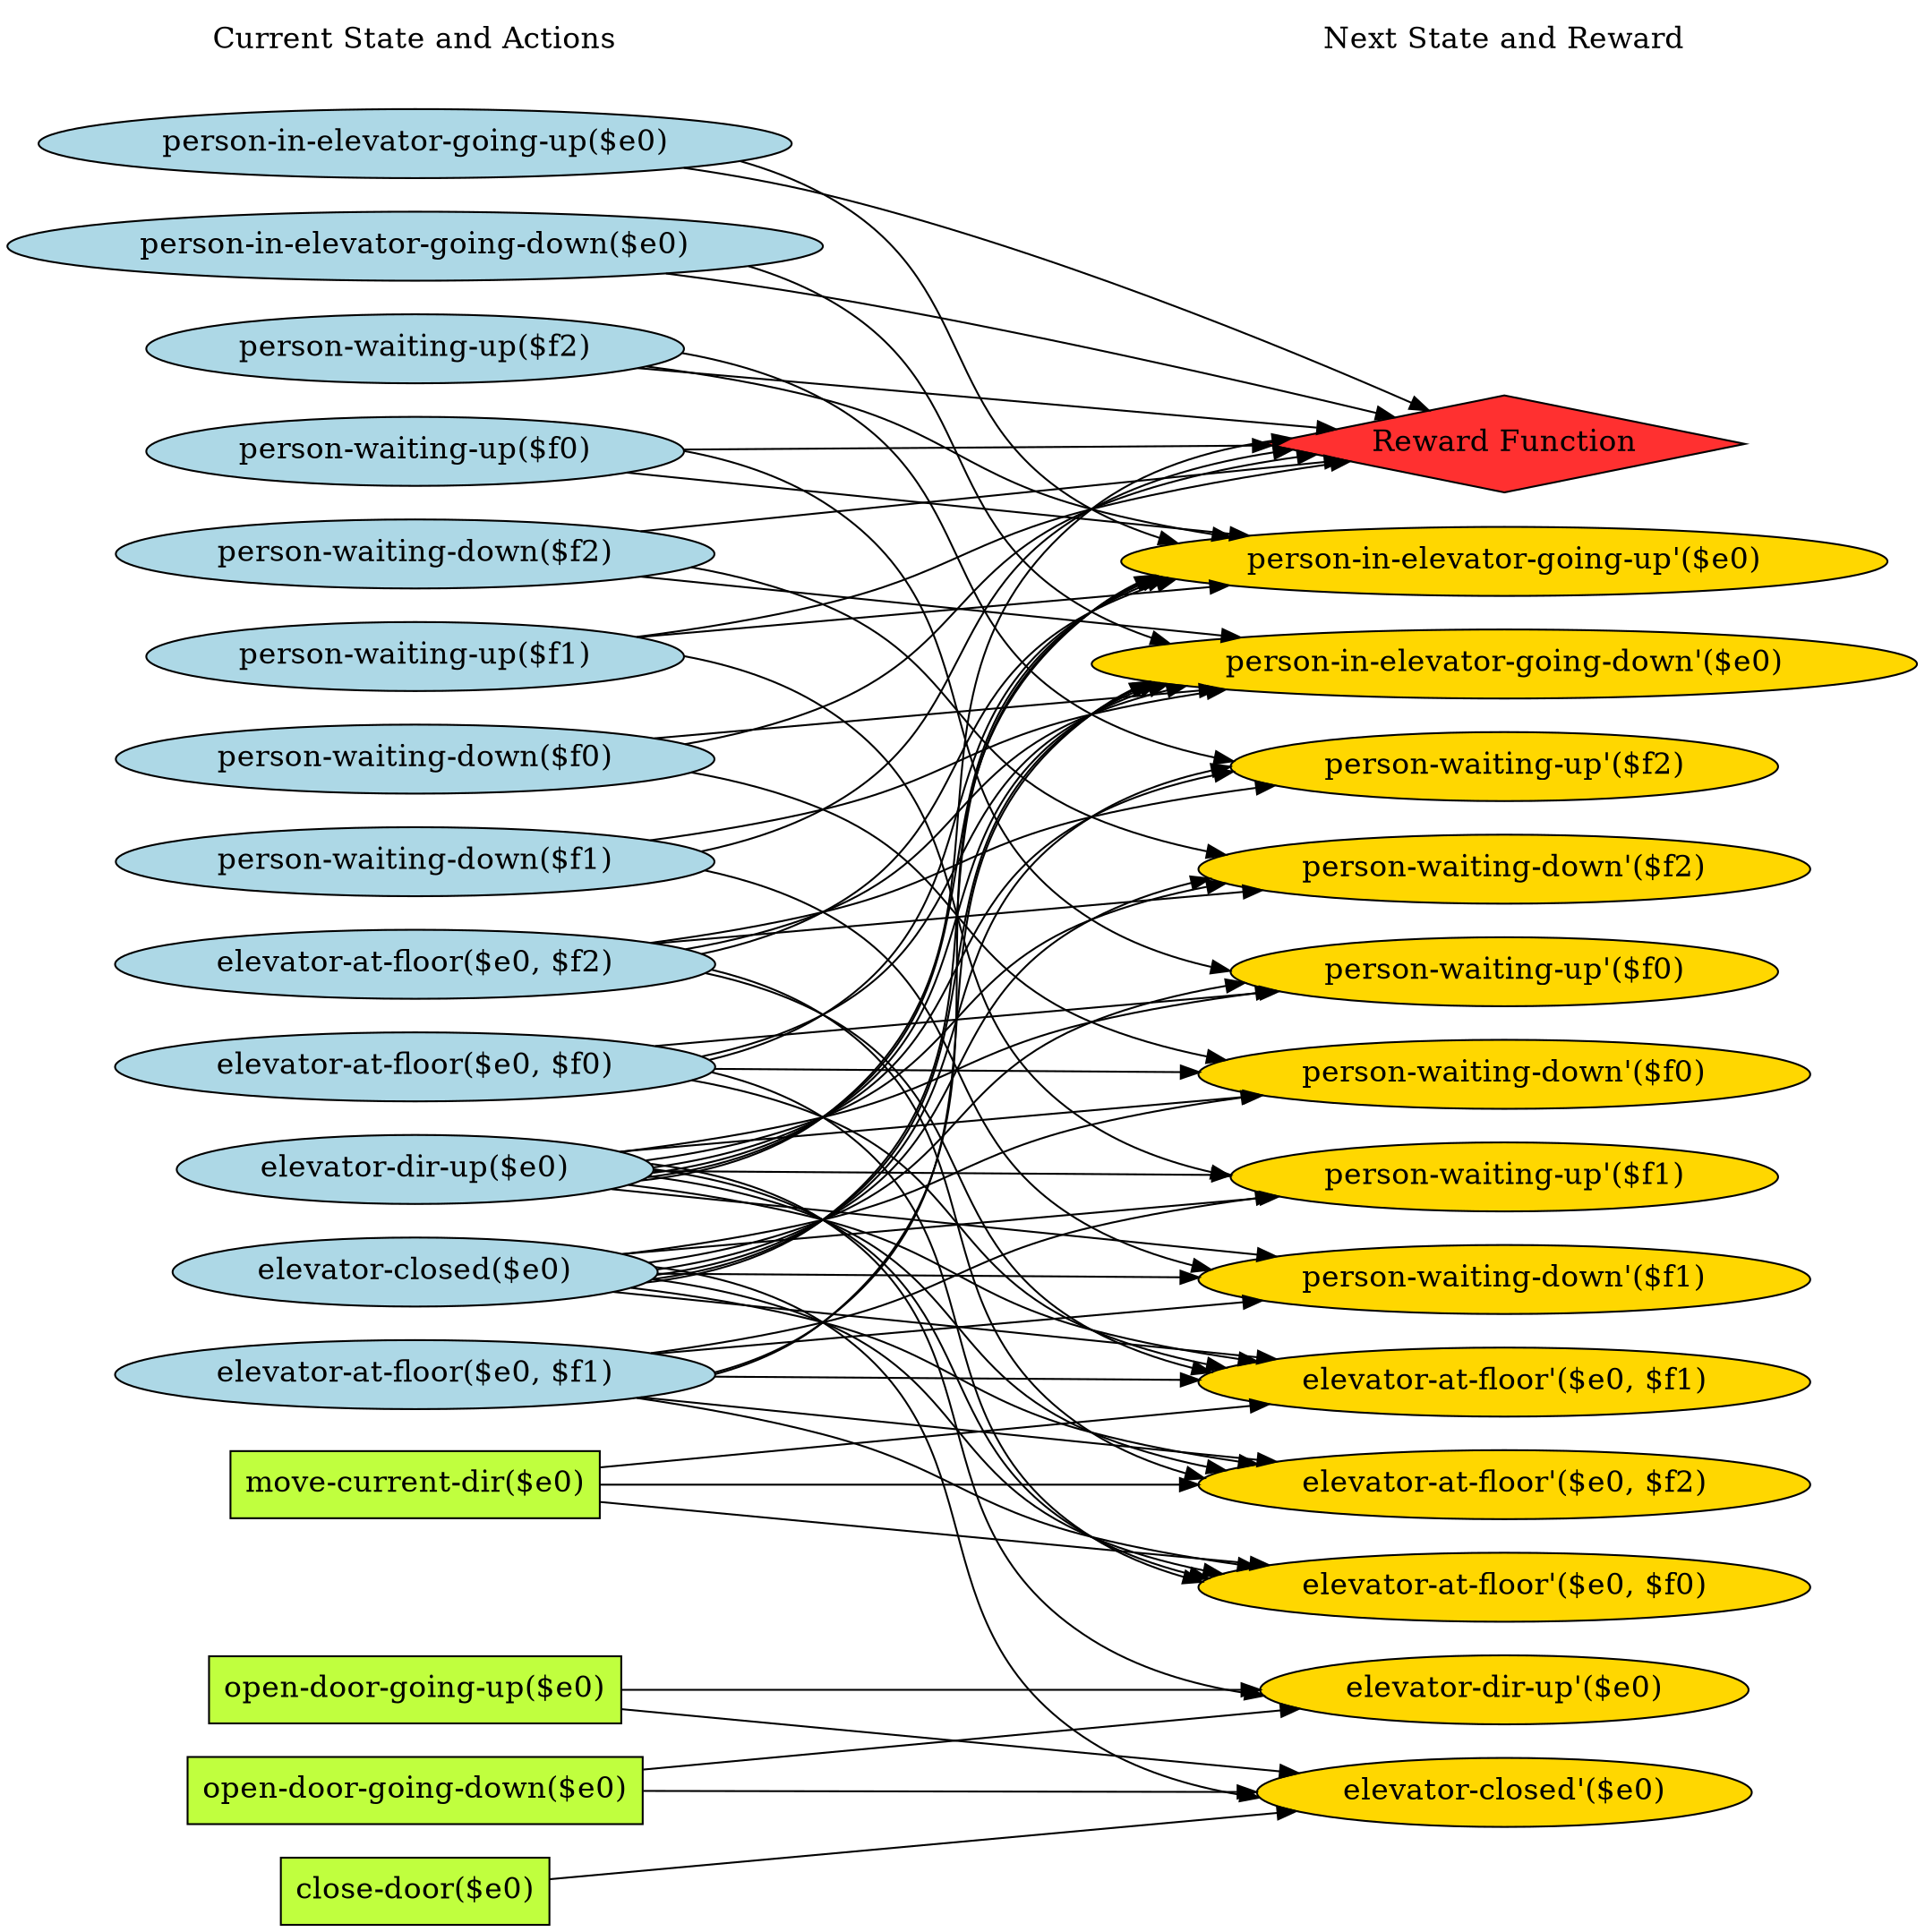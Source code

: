digraph G {
	graph [bb="0,0,858.18,1022",
		fontname=Helvetica,
		fontsize=16,
		rankdir=LR,
		ranksep=2.00,
		ratio=auto,
		size=600
	];
	node [fontsize=16,
		label="\N"
	];
	{
		graph [rank=same];
		"person-waiting-up($f0)"		 [color=black,
			fillcolor=lightblue,
			height=0.51069,
			pos="177.48,510",
			shape=ellipse,
			style=filled,
			width=3.2802];
		"person-waiting-down($f1)"		 [color=black,
			fillcolor=lightblue,
			height=0.51069,
			pos="177.48,455",
			shape=ellipse,
			style=filled,
			width=3.6534];
		"Current State and Actions"		 [color=black,
			fillcolor=white,
			height=0.5,
			pos="177.48,1004",
			shape=plaintext,
			style=bold,
			width=2.5139];
		"open-door-going-down($e0)"		 [color=black,
			fillcolor=olivedrab1,
			height=0.5,
			pos="177.48,72",
			shape=box,
			style=filled,
			width=2.7917];
		"elevator-closed($e0)"		 [color=black,
			fillcolor=lightblue,
			height=0.51069,
			pos="177.48,730",
			shape=ellipse,
			style=filled,
			width=2.8874];
		"elevator-at-floor($e0, $f1)"		 [color=black,
			fillcolor=lightblue,
			height=0.51069,
			pos="177.48,840",
			shape=ellipse,
			style=filled,
			width=3.6141];
		"open-door-going-up($e0)"		 [color=black,
			fillcolor=olivedrab1,
			height=0.5,
			pos="177.48,126",
			shape=box,
			style=filled,
			width=2.5278];
		"person-waiting-up($f2)"		 [color=black,
			fillcolor=lightblue,
			height=0.51069,
			pos="177.48,345",
			shape=ellipse,
			style=filled,
			width=3.2802];
		"person-waiting-down($f2)"		 [color=black,
			fillcolor=lightblue,
			height=0.51069,
			pos="177.48,235",
			shape=ellipse,
			style=filled,
			width=3.6534];
		"person-waiting-down($f0)"		 [color=black,
			fillcolor=lightblue,
			height=0.51069,
			pos="177.48,400",
			shape=ellipse,
			style=filled,
			width=3.6534];
		"elevator-dir-up($e0)"		 [color=black,
			fillcolor=lightblue,
			height=0.51069,
			pos="177.48,675",
			shape=ellipse,
			style=filled,
			width=2.8677];
		"move-current-dir($e0)"		 [color=black,
			fillcolor=olivedrab1,
			height=0.5,
			pos="177.48,895",
			shape=box,
			style=filled,
			width=2.2222];
		"person-in-elevator-going-up($e0)"		 [color=black,
			fillcolor=lightblue,
			height=0.51069,
			pos="177.48,290",
			shape=ellipse,
			style=filled,
			width=4.5569];
		"person-in-elevator-going-down($e0)"		 [color=black,
			fillcolor=lightblue,
			height=0.51069,
			pos="177.48,180",
			shape=ellipse,
			style=filled,
			width=4.9301];
		"close-door($e0)"		 [color=black,
			fillcolor=olivedrab1,
			height=0.5,
			pos="177.48,18",
			shape=box,
			style=filled,
			width=1.6389];
		"elevator-at-floor($e0, $f0)"		 [color=black,
			fillcolor=lightblue,
			height=0.51069,
			pos="177.48,785",
			shape=ellipse,
			style=filled,
			width=3.6141];
		"elevator-at-floor($e0, $f2)"		 [color=black,
			fillcolor=lightblue,
			height=0.51069,
			pos="177.48,620",
			shape=ellipse,
			style=filled,
			width=3.6141];
		"person-waiting-up($f1)"		 [color=black,
			fillcolor=lightblue,
			height=0.51069,
			pos="177.48,565",
			shape=ellipse,
			style=filled,
			width=3.2802];
	}
	{
		graph [rank=same];
		"elevator-at-floor'($e0, $f0)"		 [color=black,
			fillcolor=gold1,
			height=0.51069,
			pos="678.57,950",
			shape=ellipse,
			style=filled,
			width=3.673];
		"elevator-at-floor'($e0, $f2)"		 [color=black,
			fillcolor=gold1,
			height=0.51069,
			pos="678.57,840",
			shape=ellipse,
			style=filled,
			width=3.673];
		"person-waiting-up'($f2)"		 [color=black,
			fillcolor=gold1,
			height=0.51069,
			pos="678.57,565",
			shape=ellipse,
			style=filled,
			width=3.3391];
		"person-waiting-up'($f0)"		 [color=black,
			fillcolor=gold1,
			height=0.51069,
			pos="678.57,730",
			shape=ellipse,
			style=filled,
			width=3.3391];
		"person-waiting-down'($f1)"		 [color=black,
			fillcolor=gold1,
			height=0.51069,
			pos="678.57,675",
			shape=ellipse,
			style=filled,
			width=3.7123];
		"elevator-closed'($e0)"		 [color=black,
			fillcolor=gold1,
			height=0.51069,
			pos="678.57,72",
			shape=ellipse,
			style=filled,
			width=2.9463];
		"Next State and Reward"		 [color=black,
			fillcolor=white,
			height=0.5,
			pos="678.57,1004",
			shape=plaintext,
			style=bold,
			width=2.25];
		"Reward Function"		 [color=black,
			fillcolor=firebrick1,
			height=0.72222,
			pos="678.57,338",
			shape=diamond,
			style=filled,
			width=3.5278];
		"elevator-at-floor'($e0, $f1)"		 [color=black,
			fillcolor=gold1,
			height=0.51069,
			pos="678.57,895",
			shape=ellipse,
			style=filled,
			width=3.673];
		"person-waiting-down'($f0)"		 [color=black,
			fillcolor=gold1,
			height=0.51069,
			pos="678.57,620",
			shape=ellipse,
			style=filled,
			width=3.7123];
		"person-waiting-down'($f2)"		 [color=black,
			fillcolor=gold1,
			height=0.51069,
			pos="678.57,400",
			shape=ellipse,
			style=filled,
			width=3.7123];
		"person-waiting-up'($f1)"		 [color=black,
			fillcolor=gold1,
			height=0.51069,
			pos="678.57,785",
			shape=ellipse,
			style=filled,
			width=3.3391];
		"elevator-dir-up'($e0)"		 [color=black,
			fillcolor=gold1,
			height=0.51069,
			pos="678.57,127",
			shape=ellipse,
			style=filled,
			width=2.9266];
		"person-in-elevator-going-up'($e0)"		 [color=black,
			fillcolor=gold1,
			height=0.51069,
			pos="678.57,510",
			shape=ellipse,
			style=filled,
			width=4.6158];
		"person-in-elevator-going-down'($e0)"		 [color=black,
			fillcolor=gold1,
			height=0.51069,
			pos="678.57,455",
			shape=ellipse,
			style=filled,
			width=4.989];
	}
	"person-waiting-up($f0)" -> "person-waiting-up'($f0)"	 [color=black,
		pos="e,564.09,724.28 290.16,515.8 312.58,520.19 335.27,527.14 354.97,538 439.92,584.83 413.98,655.25 498.97,702 515.83,711.27 534.86,\
717.71 554.05,722.14",
		style=solid];
	"person-waiting-up($f0)" -> "Reward Function"	 [pos="e,592.92,346.54 283.97,501.89 307.95,497.7 332.85,491.42 354.97,482 428.82,450.55 425.7,405.78 498.97,373 525.04,361.33 554.97,353.54 \
582.78,348.34"];
	"person-waiting-up($f0)" -> "person-in-elevator-going-up'($e0)"	 [color=black,
		pos="e,512.36,510 295.81,510 357.33,510 433.93,510 502.33,510",
		style=solid];
	"person-waiting-down($f1)" -> "person-waiting-down'($f1)"	 [color=black,
		pos="e,556.11,667.61 298.05,462.45 317.86,466.87 337.58,473.42 354.97,483 439.92,529.83 413.98,600.25 498.97,647 513.57,655.03 529.79,\
660.93 546.34,665.25",
		style=solid];
	"person-waiting-down($f1)" -> "Reward Function"	 [pos="e,606.1,349.22 277.23,442.92 302.77,438.82 330.07,433.57 354.97,427 421.06,409.56 433.21,391.64 498.97,373 530.24,364.14 565.22,\
356.75 595.88,351.07"];
	"person-waiting-down($f1)" -> "person-in-elevator-going-down'($e0)"	 [color=black,
		pos="e,498.79,455 309.29,455 364.03,455 428.71,455 488.47,455",
		style=solid];
	"Current State and Actions" -> "Next State and Reward"	 [color=black,
		pos="e,597.46,1004 268,1004 358.21,1004 496.69,1004 587.21,1004",
		style=invis];
	"open-door-going-down($e0)" -> "elevator-closed'($e0)"	 [color=black,
		pos="e,572.35,72 278.28,72 360.24,72 476.38,72 562.29,72",
		style=solid];
	"open-door-going-down($e0)" -> "elevator-dir-up'($e0)"	 [color=black,
		pos="e,588.82,117.22 278.28,82.998 365.57,92.617 491.65,106.51 578.67,116.1",
		style=solid];
	"elevator-closed($e0)" -> "elevator-at-floor'($e0, $f0)"	 [color=black,
		pos="e,556.58,942.71 279.53,733.9 305.3,738.08 332.15,745.42 354.97,758 439.92,804.83 413.98,875.25 498.97,922 513.68,930.09 530.04,936.03 \
546.73,940.35",
		style=solid];
	"elevator-closed($e0)" -> "elevator-at-floor'($e0, $f2)"	 [color=black,
		pos="e,577.63,828 264.48,740.1 293.49,744.44 325.87,750.32 354.97,758 421.06,775.44 432.86,794.62 498.97,812 520.91,817.77 544.71,822.52 \
567.56,826.35",
		style=solid];
	"elevator-closed($e0)" -> "person-waiting-up'($f2)"	 [color=black,
		pos="e,570.35,573.06 274.75,723.4 301.47,719.27 329.99,712.64 354.97,702 428.82,670.55 425.09,624.38 498.97,593 518.17,584.84 539.44,\
579.03 560.42,574.9",
		style=solid];
	"elevator-closed($e0)" -> "person-waiting-up'($f0)"	 [color=black,
		pos="e,557.92,730 281.59,730 358.73,730 464.74,730 547.67,730",
		style=solid];
	"elevator-closed($e0)" -> "person-waiting-down'($f1)"	 [color=black,
		pos="e,573.74,686.44 265.99,720.36 348.71,711.24 473.3,697.51 563.72,687.55",
		style=solid];
	"elevator-closed($e0)" -> "elevator-closed'($e0)"	 [color=black,
		pos="e,574.92,68.003 279.48,733.81 306.89,729.95 334.59,720.86 354.97,702 556.88,515.15 296.88,286.67 498.97,100 517,83.341 540.69,74.249 \
564.9,69.654",
		style=solid];
	"elevator-closed($e0)" -> "elevator-at-floor'($e0, $f1)"	 [color=black,
		pos="e,563.75,885.74 274.75,736.6 301.47,740.73 329.99,747.36 354.97,758 428.82,789.45 425.09,835.62 498.97,867 516.19,874.32 535.07,\
879.74 553.91,883.76",
		style=solid];
	"elevator-closed($e0)" -> "person-waiting-down'($f0)"	 [color=black,
		pos="e,577.17,632.08 264.48,719.9 293.49,715.56 325.87,709.68 354.97,702 421.06,684.56 432.86,665.38 498.97,648 520.78,642.26 544.42,\
637.54 567.15,633.72",
		style=solid];
	"elevator-closed($e0)" -> "person-waiting-down'($f2)"	 [color=black,
		pos="e,549.81,405.08 281.75,729.63 307.51,725.42 333.79,717.19 354.97,702 466.76,621.83 387.1,508.07 498.97,428 511.32,419.16 525.39,\
412.66 540.08,407.93",
		style=solid];
	"elevator-closed($e0)" -> "person-waiting-up'($f1)"	 [color=black,
		pos="e,580.34,774.28 265.99,739.64 350.74,748.98 479.41,763.16 570.28,773.18",
		style=solid];
	"elevator-closed($e0)" -> "person-in-elevator-going-up'($e0)"	 [color=black,
		pos="e,542.99,520.65 279.53,726.1 305.3,721.92 332.15,714.58 354.97,702 439.92,655.17 413.98,584.75 498.97,538 509.71,532.09 521.33,527.33 \
533.31,523.51",
		style=solid];
	"elevator-closed($e0)" -> "person-in-elevator-going-down'($e0)"	 [color=black,
		pos="e,534.59,466.17 281.24,728.13 306.86,723.91 333.2,716.05 354.97,702 452.84,638.82 401.04,546.09 498.97,483 507.09,477.76 515.85,\
473.38 524.97,469.73",
		style=solid];
	"elevator-at-floor($e0, $f1)" -> "elevator-at-floor'($e0, $f0)"	 [color=black,
		pos="e,577.63,938 276.77,852 302.44,856.11 329.92,861.39 354.97,868 421.06,885.44 432.86,904.62 498.97,922 520.91,927.77 544.71,932.52 \
567.56,936.35",
		style=solid];
	"elevator-at-floor($e0, $f1)" -> "elevator-at-floor'($e0, $f2)"	 [color=black,
		pos="e,546.33,840 307.66,840 377.73,840 464.44,840 536.3,840",
		style=solid];
	"elevator-at-floor($e0, $f1)" -> "person-waiting-down'($f1)"	 [color=black,
		pos="e,563.28,684.35 290.49,830.7 312.42,826.54 334.85,820.57 354.97,812 428.82,780.55 425.09,734.38 498.97,703 515.99,695.77 534.63,\
690.39 553.25,686.38",
		style=solid];
	"elevator-at-floor($e0, $f1)" -> "elevator-at-floor'($e0, $f1)"	 [color=black,
		pos="e,574.22,883.61 280.69,851.26 363.12,860.35 478.98,873.11 564.24,882.51",
		style=solid];
	"elevator-at-floor($e0, $f1)" -> "person-waiting-up'($f1)"	 [color=black,
		pos="e,580.59,795.69 280.69,828.74 365.18,819.43 484.78,806.25 570.57,796.79",
		style=solid];
	"elevator-at-floor($e0, $f1)" -> "person-in-elevator-going-up'($e0)"	 [color=black,
		pos="e,535.64,519.42 303.37,835.09 321.82,830.27 339.72,822.94 354.97,812 466.76,731.83 387.1,618.07 498.97,538 507.38,531.98 516.59,\
527.04 526.25,523.01",
		style=solid];
	"elevator-at-floor($e0, $f1)" -> "person-in-elevator-going-down'($e0)"	 [color=black,
		pos="e,530.15,465.49 304.53,835.91 322.72,830.96 340.24,823.38 354.97,812 481.28,714.42 372.57,580.47 498.97,483 505.76,477.77 513.13,\
473.33 520.88,469.58",
		style=solid];
	"open-door-going-up($e0)" -> "elevator-closed'($e0)"	 [color=black,
		pos="e,588.18,81.672 268.58,116.25 355.85,106.81 487.91,92.521 578.2,82.751",
		style=solid];
	"open-door-going-up($e0)" -> "elevator-dir-up'($e0)"	 [color=black,
		pos="e,573.06,126.79 268.58,126.18 351.03,126.35 473.46,126.59 562.88,126.77",
		style=solid];
	"person-waiting-up($f2)" -> "person-waiting-up'($f2)"	 [color=black,
		pos="e,564.09,559.28 290.16,350.8 312.58,355.19 335.27,362.14 354.97,373 439.92,419.83 413.98,490.25 498.97,537 515.83,546.27 534.86,\
552.71 554.05,557.14",
		style=solid];
	"person-waiting-up($f2)" -> "Reward Function"	 [pos="e,559.42,339.66 295.18,343.36 371.28,342.3 470.63,340.9 548.99,339.8"];
	"person-waiting-up($f2)" -> "person-in-elevator-going-up'($e0)"	 [color=black,
		pos="e,550.96,498.12 283.97,353.11 307.95,357.3 332.85,363.58 354.97,373 428.82,404.45 425.09,450.62 498.97,482 512.23,487.63 526.48,\
492.15 540.93,495.76",
		style=solid];
	"person-waiting-down($f2)" -> "Reward Function"	 [pos="e,621.31,323.64 269.39,248.16 296.95,252.49 327.26,257.59 354.97,263 444.34,280.46 546.6,305.02 611.6,321.21"];
	"person-waiting-down($f2)" -> "person-waiting-down'($f2)"	 [color=black,
		pos="e,561.37,391.09 290.99,244.32 312.77,248.48 335.01,254.45 354.97,263 428.99,294.72 424.83,341.55 498.97,373 515.41,379.97 533.38,\
385.18 551.37,389.06",
		style=solid];
	"person-waiting-down($f2)" -> "person-in-elevator-going-down'($e0)"	 [color=black,
		pos="e,539.27,443.3 298.05,242.45 317.86,246.87 337.58,253.42 354.97,263 439.92,309.83 413.98,380.25 498.97,427 508.55,432.27 518.83,\
436.62 529.44,440.21",
		style=solid];
	"person-waiting-down($f0)" -> "Reward Function"	 [pos="e,599.05,347.75 276.49,387.82 367.38,376.53 501.43,359.88 589.12,348.99"];
	"person-waiting-down($f0)" -> "person-waiting-down'($f0)"	 [color=black,
		pos="e,556.11,612.61 298.05,407.45 317.86,411.87 337.58,418.42 354.97,428 439.92,474.83 413.98,545.25 498.97,592 513.57,600.03 529.79,\
605.93 546.34,610.25",
		style=solid];
	"person-waiting-down($f0)" -> "person-in-elevator-going-down'($e0)"	 [color=black,
		pos="e,555.53,441.55 281.29,411.33 357.79,419.76 462.84,431.34 545.55,440.45",
		style=solid];
	"elevator-dir-up($e0)" -> "elevator-at-floor'($e0, $f0)"	 [color=black,
		pos="e,553.04,944.18 280.32,676.72 306.23,680.9 332.94,688.78 354.97,703 452.84,766.18 401.04,858.91 498.97,922 512.41,930.66 527.57,\
936.98 543.23,941.55",
		style=solid];
	"elevator-dir-up($e0)" -> "elevator-at-floor'($e0, $f2)"	 [color=black,
		pos="e,563.75,830.74 274.29,681.53 301.15,685.65 329.85,692.3 354.97,703 428.82,734.45 425.09,780.62 498.97,812 516.19,819.32 535.07,\
824.74 553.91,828.76",
		style=solid];
	"elevator-dir-up($e0)" -> "person-waiting-up'($f2)"	 [color=black,
		pos="e,582.75,576.2 264.04,664.97 293.15,660.62 325.72,654.72 354.97,647 421.06,629.56 432.86,610.38 498.97,593 522.58,586.79 548.33,\
581.77 572.74,577.79",
		style=solid];
	"elevator-dir-up($e0)" -> "person-waiting-up'($f0)"	 [color=black,
		pos="e,580.66,719.32 265.7,684.61 350.54,693.96 479.6,708.18 570.59,718.21",
		style=solid];
	"elevator-dir-up($e0)" -> "person-waiting-down'($f1)"	 [color=black,
		pos="e,544.84,675 280.99,675 354.17,675 453.57,675 534.55,675",
		style=solid];
	"elevator-dir-up($e0)" -> "Reward Function"	 [pos="e,573.33,342.6 280.84,674.78 306.88,670.62 333.54,662.37 354.97,647 466.76,566.83 388.64,455.18 498.97,373 517.7,359.04 540.52,350.23 \
563.49,344.75"];
	"elevator-dir-up($e0)" -> "elevator-at-floor'($e0, $f1)"	 [color=black,
		pos="e,556.58,887.71 278.61,678.75 304.66,682.91 331.87,690.27 354.97,703 439.92,749.83 413.98,820.25 498.97,867 513.68,875.09 530.04,\
881.03 546.73,885.35",
		style=solid];
	"elevator-dir-up($e0)" -> "person-waiting-down'($f0)"	 [color=black,
		pos="e,573.62,631.46 265.7,665.39 348.39,656.28 473.07,642.54 563.59,632.56",
		style=solid];
	"elevator-dir-up($e0)" -> "person-waiting-down'($f2)"	 [color=black,
		pos="e,552.11,406.05 280.32,673.28 306.23,669.1 332.94,661.22 354.97,647 452.84,583.82 401.04,491.09 498.97,428 512.06,419.56 526.79,\
413.35 542.03,408.8",
		style=solid];
	"elevator-dir-up($e0)" -> "person-waiting-up'($f1)"	 [color=black,
		pos="e,582.75,773.8 264.04,685.03 293.15,689.38 325.72,695.28 354.97,703 421.06,720.44 432.86,739.62 498.97,757 522.58,763.21 548.33,\
768.23 572.74,772.21",
		style=solid];
	"elevator-dir-up($e0)" -> "elevator-dir-up'($e0)"	 [color=black,
		pos="e,654.09,144.95 280.84,676.16 307.19,672.05 333.99,663.48 354.97,647 485.31,544.62 406.12,440.3 498.97,303 540.97,240.88 607.31,\
182.68 646.22,151.24",
		style=solid];
	"elevator-dir-up($e0)" -> "person-in-elevator-going-up'($e0)"	 [color=black,
		pos="e,550.96,521.88 274.29,668.47 301.15,664.35 329.85,657.7 354.97,647 428.82,615.55 425.09,569.38 498.97,538 512.23,532.37 526.48,\
527.85 540.93,524.24",
		style=solid];
	"elevator-dir-up($e0)" -> "person-in-elevator-going-down'($e0)"	 [color=black,
		pos="e,539.27,466.7 278.61,671.25 304.66,667.09 331.87,659.73 354.97,647 439.92,600.17 413.98,529.75 498.97,483 508.55,477.73 518.83,\
473.38 529.44,469.79",
		style=solid];
	"move-current-dir($e0)" -> "elevator-at-floor'($e0, $f0)"	 [color=black,
		pos="e,574.18,938.61 257.57,903.71 340.18,912.82 470.53,927.18 564.1,937.5",
		style=solid];
	"move-current-dir($e0)" -> "elevator-at-floor'($e0, $f2)"	 [color=black,
		pos="e,574.18,851.39 257.57,886.29 340.18,877.18 470.53,862.82 564.1,852.5",
		style=solid];
	"move-current-dir($e0)" -> "elevator-at-floor'($e0, $f1)"	 [color=black,
		pos="e,545.89,895 257.57,895 332.14,895 445.63,895 535.84,895",
		style=solid];
	"person-in-elevator-going-up($e0)" -> "Reward Function"	 [pos="e,591.82,329.75 302.5,301.93 388.87,310.23 502.39,321.15 581.82,328.79"];
	"person-in-elevator-going-up($e0)" -> "person-in-elevator-going-up'($e0)"	 [color=black,
		pos="e,542.99,499.35 311.47,300.79 326.67,304.99 341.52,310.59 354.97,318 439.92,364.83 413.98,435.25 498.97,482 509.71,487.91 521.33,\
492.67 533.31,496.49",
		style=solid];
	"person-in-elevator-going-down($e0)" -> "Reward Function"	 [pos="e,640.3,319.74 291.8,194.09 312.98,197.82 334.79,202.41 354.97,208 456.54,236.13 569.57,286.33 631.22,315.43"];
	"person-in-elevator-going-down($e0)" -> "person-in-elevator-going-down'($e0)"	 [color=black,
		pos="e,534.59,443.83 319.33,191.17 331.92,195.43 344.02,200.93 354.97,208 452.84,271.18 401.04,363.91 498.97,427 507.09,432.24 515.85,\
436.62 524.97,440.27",
		style=solid];
	"close-door($e0)" -> "elevator-closed'($e0)"	 [color=black,
		pos="e,588.19,62.329 236.71,24.3 320.45,33.36 476.02,50.192 578.16,61.244",
		style=solid];
	"elevator-at-floor($e0, $f0)" -> "elevator-at-floor'($e0, $f0)"	 [color=black,
		pos="e,563.75,940.74 290.49,794.3 312.42,798.46 334.85,804.43 354.97,813 428.82,844.45 425.09,890.62 498.97,922 516.19,929.32 535.07,\
934.74 553.91,938.76",
		style=solid];
	"elevator-at-floor($e0, $f0)" -> "person-waiting-up'($f0)"	 [color=black,
		pos="e,580.59,740.69 280.69,773.74 365.18,764.43 484.78,751.25 570.57,741.79",
		style=solid];
	"elevator-at-floor($e0, $f0)" -> "elevator-at-floor'($e0, $f1)"	 [color=black,
		pos="e,577.63,883 276.77,797 302.44,801.11 329.92,806.39 354.97,813 421.06,830.44 432.86,849.62 498.97,867 520.91,872.77 544.71,877.52 \
567.56,881.35",
		style=solid];
	"elevator-at-floor($e0, $f0)" -> "person-waiting-down'($f0)"	 [color=black,
		pos="e,563.28,629.35 290.49,775.7 312.42,771.54 334.85,765.57 354.97,757 428.82,725.55 425.09,679.38 498.97,648 515.99,640.77 534.63,\
635.39 553.25,631.38",
		style=solid];
	"elevator-at-floor($e0, $f0)" -> "person-in-elevator-going-up'($e0)"	 [color=black,
		pos="e,538.24,519.97 301.09,779.1 320.12,774.45 338.81,767.43 354.97,757 452.84,693.82 401.04,601.09 498.97,538 508.16,532.08 518.16,\
527.25 528.57,523.33",
		style=solid];
	"elevator-at-floor($e0, $f0)" -> "person-in-elevator-going-down'($e0)"	 [color=black,
		pos="e,532.04,465.72 303.37,780.09 321.82,775.27 339.72,767.94 354.97,757 466.76,676.83 387.1,563.07 498.97,483 506.29,477.76 514.22,\
473.34 522.52,469.62",
		style=solid];
	"elevator-at-floor($e0, $f2)" -> "elevator-at-floor'($e0, $f2)"	 [color=black,
		pos="e,556.58,832.71 297.12,627.24 317.24,631.67 337.31,638.27 354.97,648 439.92,694.83 413.98,765.25 498.97,812 513.68,820.09 530.04,\
826.03 546.73,830.35",
		style=solid];
	"elevator-at-floor($e0, $f2)" -> "person-waiting-up'($f2)"	 [color=black,
		pos="e,580.59,575.69 280.69,608.74 365.18,599.43 484.78,586.25 570.57,576.79",
		style=solid];
	"elevator-at-floor($e0, $f2)" -> "elevator-at-floor'($e0, $f1)"	 [color=black,
		pos="e,553.04,889.18 301.09,625.9 320.12,630.55 338.81,637.57 354.97,648 452.84,711.18 401.04,803.91 498.97,867 512.41,875.66 527.57,\
881.98 543.23,886.55",
		style=solid];
	"elevator-at-floor($e0, $f2)" -> "person-waiting-down'($f2)"	 [color=black,
		pos="e,556.11,407.39 297.12,612.76 317.24,608.33 337.31,601.73 354.97,592 439.92,545.17 413.98,474.75 498.97,428 513.57,419.97 529.79,\
414.07 546.34,409.75",
		style=solid];
	"elevator-at-floor($e0, $f2)" -> "person-in-elevator-going-up'($e0)"	 [color=black,
		pos="e,567.28,523.69 276.77,608 302.44,603.89 329.92,598.61 354.97,592 421.06,574.56 432.86,555.38 498.97,538 517.66,533.08 537.7,528.91 \
557.36,525.41",
		style=solid];
	"elevator-at-floor($e0, $f2)" -> "person-in-elevator-going-down'($e0)"	 [color=black,
		pos="e,547.65,467.63 290.49,610.7 312.42,606.54 334.85,600.57 354.97,592 428.82,560.55 425.09,514.38 498.97,483 511.29,477.77 524.46,\
473.5 537.86,470.02",
		style=solid];
	"person-waiting-up($f1)" -> "Reward Function"	 [pos="e,583.54,344.68 290.16,559.2 312.58,554.81 335.27,547.86 354.97,537 439.92,490.17 414.88,421.35 498.97,373 521.46,360.07 547.89,\
351.83 573.43,346.61"];
	"person-waiting-up($f1)" -> "person-waiting-up'($f1)"	 [color=black,
		pos="e,564.09,779.28 290.16,570.8 312.58,575.19 335.27,582.14 354.97,593 439.92,639.83 413.98,710.25 498.97,757 515.83,766.27 534.86,\
772.71 554.05,777.14",
		style=solid];
	"person-waiting-up($f1)" -> "person-in-elevator-going-up'($e0)"	 [color=black,
		pos="e,559.97,522.96 274.42,554.43 352.72,545.8 464.06,533.53 549.89,524.07",
		style=solid];
}
